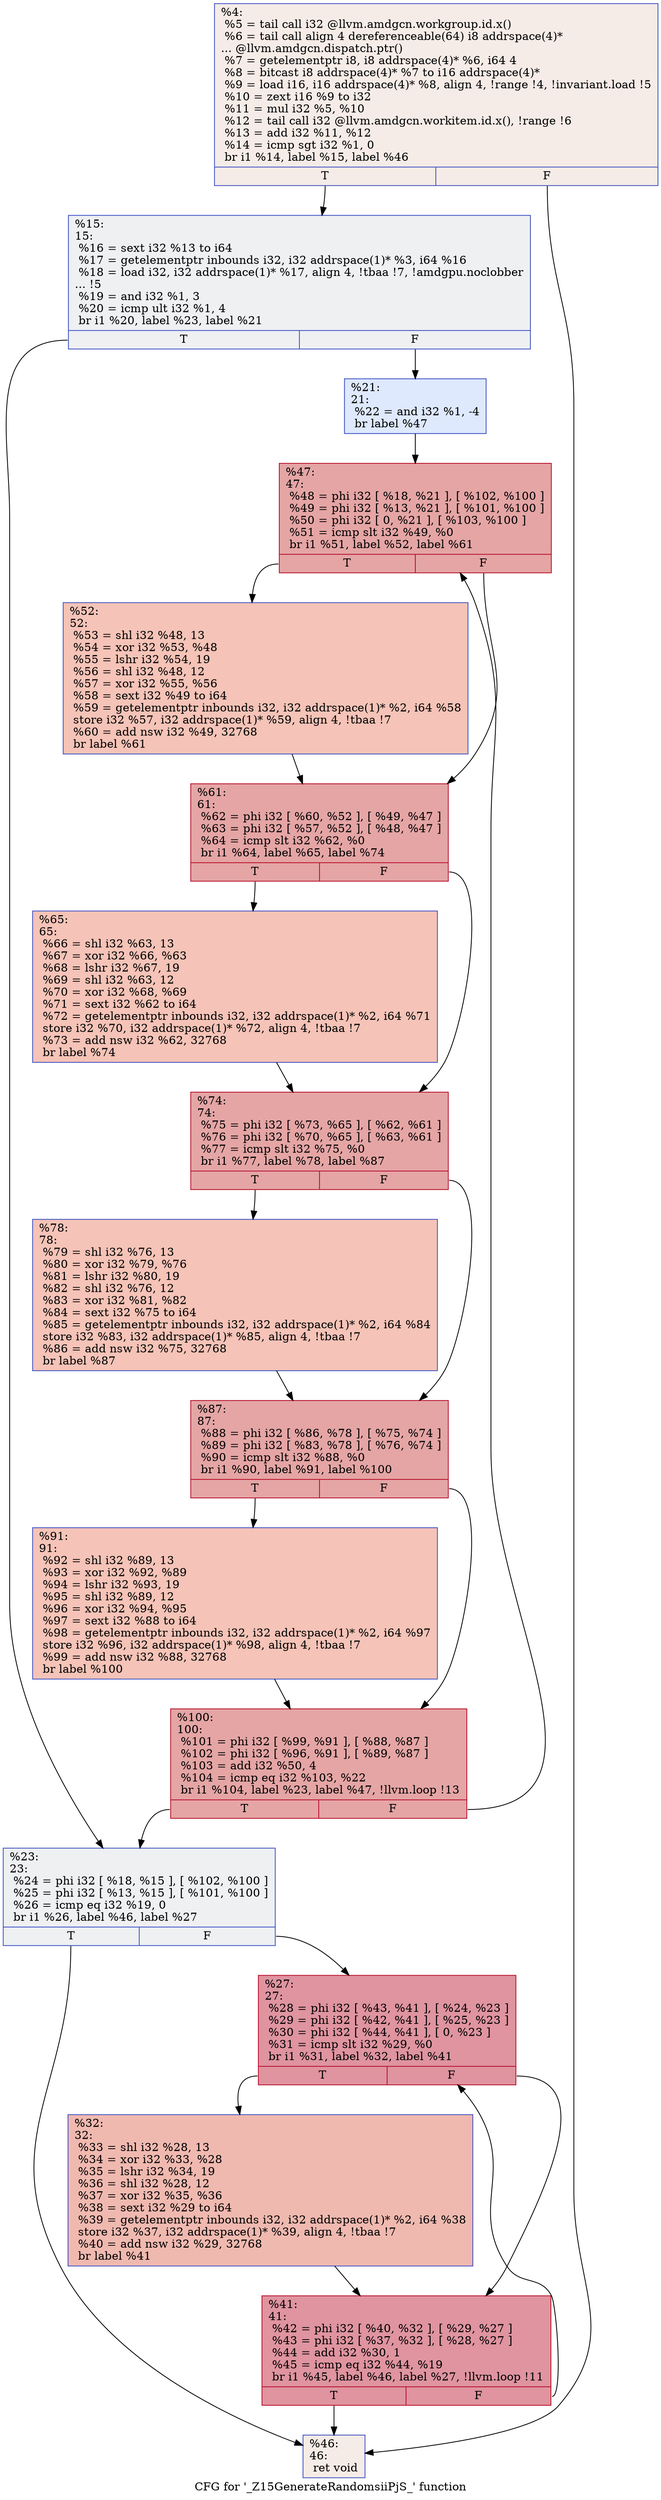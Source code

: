 digraph "CFG for '_Z15GenerateRandomsiiPjS_' function" {
	label="CFG for '_Z15GenerateRandomsiiPjS_' function";

	Node0x4ac2fc0 [shape=record,color="#3d50c3ff", style=filled, fillcolor="#ead5c970",label="{%4:\l  %5 = tail call i32 @llvm.amdgcn.workgroup.id.x()\l  %6 = tail call align 4 dereferenceable(64) i8 addrspace(4)*\l... @llvm.amdgcn.dispatch.ptr()\l  %7 = getelementptr i8, i8 addrspace(4)* %6, i64 4\l  %8 = bitcast i8 addrspace(4)* %7 to i16 addrspace(4)*\l  %9 = load i16, i16 addrspace(4)* %8, align 4, !range !4, !invariant.load !5\l  %10 = zext i16 %9 to i32\l  %11 = mul i32 %5, %10\l  %12 = tail call i32 @llvm.amdgcn.workitem.id.x(), !range !6\l  %13 = add i32 %11, %12\l  %14 = icmp sgt i32 %1, 0\l  br i1 %14, label %15, label %46\l|{<s0>T|<s1>F}}"];
	Node0x4ac2fc0:s0 -> Node0x4ac4ed0;
	Node0x4ac2fc0:s1 -> Node0x4ac4f60;
	Node0x4ac4ed0 [shape=record,color="#3d50c3ff", style=filled, fillcolor="#d9dce170",label="{%15:\l15:                                               \l  %16 = sext i32 %13 to i64\l  %17 = getelementptr inbounds i32, i32 addrspace(1)* %3, i64 %16\l  %18 = load i32, i32 addrspace(1)* %17, align 4, !tbaa !7, !amdgpu.noclobber\l... !5\l  %19 = and i32 %1, 3\l  %20 = icmp ult i32 %1, 4\l  br i1 %20, label %23, label %21\l|{<s0>T|<s1>F}}"];
	Node0x4ac4ed0:s0 -> Node0x4ac5bd0;
	Node0x4ac4ed0:s1 -> Node0x4ac5c60;
	Node0x4ac5c60 [shape=record,color="#3d50c3ff", style=filled, fillcolor="#b5cdfa70",label="{%21:\l21:                                               \l  %22 = and i32 %1, -4\l  br label %47\l}"];
	Node0x4ac5c60 -> Node0x4ac5e60;
	Node0x4ac5bd0 [shape=record,color="#3d50c3ff", style=filled, fillcolor="#d9dce170",label="{%23:\l23:                                               \l  %24 = phi i32 [ %18, %15 ], [ %102, %100 ]\l  %25 = phi i32 [ %13, %15 ], [ %101, %100 ]\l  %26 = icmp eq i32 %19, 0\l  br i1 %26, label %46, label %27\l|{<s0>T|<s1>F}}"];
	Node0x4ac5bd0:s0 -> Node0x4ac4f60;
	Node0x4ac5bd0:s1 -> Node0x4ac6240;
	Node0x4ac6240 [shape=record,color="#b70d28ff", style=filled, fillcolor="#b70d2870",label="{%27:\l27:                                               \l  %28 = phi i32 [ %43, %41 ], [ %24, %23 ]\l  %29 = phi i32 [ %42, %41 ], [ %25, %23 ]\l  %30 = phi i32 [ %44, %41 ], [ 0, %23 ]\l  %31 = icmp slt i32 %29, %0\l  br i1 %31, label %32, label %41\l|{<s0>T|<s1>F}}"];
	Node0x4ac6240:s0 -> Node0x4ac67c0;
	Node0x4ac6240:s1 -> Node0x4ac63b0;
	Node0x4ac67c0 [shape=record,color="#3d50c3ff", style=filled, fillcolor="#de614d70",label="{%32:\l32:                                               \l  %33 = shl i32 %28, 13\l  %34 = xor i32 %33, %28\l  %35 = lshr i32 %34, 19\l  %36 = shl i32 %28, 12\l  %37 = xor i32 %35, %36\l  %38 = sext i32 %29 to i64\l  %39 = getelementptr inbounds i32, i32 addrspace(1)* %2, i64 %38\l  store i32 %37, i32 addrspace(1)* %39, align 4, !tbaa !7\l  %40 = add nsw i32 %29, 32768\l  br label %41\l}"];
	Node0x4ac67c0 -> Node0x4ac63b0;
	Node0x4ac63b0 [shape=record,color="#b70d28ff", style=filled, fillcolor="#b70d2870",label="{%41:\l41:                                               \l  %42 = phi i32 [ %40, %32 ], [ %29, %27 ]\l  %43 = phi i32 [ %37, %32 ], [ %28, %27 ]\l  %44 = add i32 %30, 1\l  %45 = icmp eq i32 %44, %19\l  br i1 %45, label %46, label %27, !llvm.loop !11\l|{<s0>T|<s1>F}}"];
	Node0x4ac63b0:s0 -> Node0x4ac4f60;
	Node0x4ac63b0:s1 -> Node0x4ac6240;
	Node0x4ac4f60 [shape=record,color="#3d50c3ff", style=filled, fillcolor="#ead5c970",label="{%46:\l46:                                               \l  ret void\l}"];
	Node0x4ac5e60 [shape=record,color="#b70d28ff", style=filled, fillcolor="#c5333470",label="{%47:\l47:                                               \l  %48 = phi i32 [ %18, %21 ], [ %102, %100 ]\l  %49 = phi i32 [ %13, %21 ], [ %101, %100 ]\l  %50 = phi i32 [ 0, %21 ], [ %103, %100 ]\l  %51 = icmp slt i32 %49, %0\l  br i1 %51, label %52, label %61\l|{<s0>T|<s1>F}}"];
	Node0x4ac5e60:s0 -> Node0x4ac7cd0;
	Node0x4ac5e60:s1 -> Node0x4ac7d20;
	Node0x4ac7cd0 [shape=record,color="#3d50c3ff", style=filled, fillcolor="#e8765c70",label="{%52:\l52:                                               \l  %53 = shl i32 %48, 13\l  %54 = xor i32 %53, %48\l  %55 = lshr i32 %54, 19\l  %56 = shl i32 %48, 12\l  %57 = xor i32 %55, %56\l  %58 = sext i32 %49 to i64\l  %59 = getelementptr inbounds i32, i32 addrspace(1)* %2, i64 %58\l  store i32 %57, i32 addrspace(1)* %59, align 4, !tbaa !7\l  %60 = add nsw i32 %49, 32768\l  br label %61\l}"];
	Node0x4ac7cd0 -> Node0x4ac7d20;
	Node0x4ac7d20 [shape=record,color="#b70d28ff", style=filled, fillcolor="#c5333470",label="{%61:\l61:                                               \l  %62 = phi i32 [ %60, %52 ], [ %49, %47 ]\l  %63 = phi i32 [ %57, %52 ], [ %48, %47 ]\l  %64 = icmp slt i32 %62, %0\l  br i1 %64, label %65, label %74\l|{<s0>T|<s1>F}}"];
	Node0x4ac7d20:s0 -> Node0x4ac6900;
	Node0x4ac7d20:s1 -> Node0x4ac6950;
	Node0x4ac6900 [shape=record,color="#3d50c3ff", style=filled, fillcolor="#e8765c70",label="{%65:\l65:                                               \l  %66 = shl i32 %63, 13\l  %67 = xor i32 %66, %63\l  %68 = lshr i32 %67, 19\l  %69 = shl i32 %63, 12\l  %70 = xor i32 %68, %69\l  %71 = sext i32 %62 to i64\l  %72 = getelementptr inbounds i32, i32 addrspace(1)* %2, i64 %71\l  store i32 %70, i32 addrspace(1)* %72, align 4, !tbaa !7\l  %73 = add nsw i32 %62, 32768\l  br label %74\l}"];
	Node0x4ac6900 -> Node0x4ac6950;
	Node0x4ac6950 [shape=record,color="#b70d28ff", style=filled, fillcolor="#c5333470",label="{%74:\l74:                                               \l  %75 = phi i32 [ %73, %65 ], [ %62, %61 ]\l  %76 = phi i32 [ %70, %65 ], [ %63, %61 ]\l  %77 = icmp slt i32 %75, %0\l  br i1 %77, label %78, label %87\l|{<s0>T|<s1>F}}"];
	Node0x4ac6950:s0 -> Node0x4ac9060;
	Node0x4ac6950:s1 -> Node0x4ac90b0;
	Node0x4ac9060 [shape=record,color="#3d50c3ff", style=filled, fillcolor="#e8765c70",label="{%78:\l78:                                               \l  %79 = shl i32 %76, 13\l  %80 = xor i32 %79, %76\l  %81 = lshr i32 %80, 19\l  %82 = shl i32 %76, 12\l  %83 = xor i32 %81, %82\l  %84 = sext i32 %75 to i64\l  %85 = getelementptr inbounds i32, i32 addrspace(1)* %2, i64 %84\l  store i32 %83, i32 addrspace(1)* %85, align 4, !tbaa !7\l  %86 = add nsw i32 %75, 32768\l  br label %87\l}"];
	Node0x4ac9060 -> Node0x4ac90b0;
	Node0x4ac90b0 [shape=record,color="#b70d28ff", style=filled, fillcolor="#c5333470",label="{%87:\l87:                                               \l  %88 = phi i32 [ %86, %78 ], [ %75, %74 ]\l  %89 = phi i32 [ %83, %78 ], [ %76, %74 ]\l  %90 = icmp slt i32 %88, %0\l  br i1 %90, label %91, label %100\l|{<s0>T|<s1>F}}"];
	Node0x4ac90b0:s0 -> Node0x4ac9910;
	Node0x4ac90b0:s1 -> Node0x4ac5f50;
	Node0x4ac9910 [shape=record,color="#3d50c3ff", style=filled, fillcolor="#e8765c70",label="{%91:\l91:                                               \l  %92 = shl i32 %89, 13\l  %93 = xor i32 %92, %89\l  %94 = lshr i32 %93, 19\l  %95 = shl i32 %89, 12\l  %96 = xor i32 %94, %95\l  %97 = sext i32 %88 to i64\l  %98 = getelementptr inbounds i32, i32 addrspace(1)* %2, i64 %97\l  store i32 %96, i32 addrspace(1)* %98, align 4, !tbaa !7\l  %99 = add nsw i32 %88, 32768\l  br label %100\l}"];
	Node0x4ac9910 -> Node0x4ac5f50;
	Node0x4ac5f50 [shape=record,color="#b70d28ff", style=filled, fillcolor="#c5333470",label="{%100:\l100:                                              \l  %101 = phi i32 [ %99, %91 ], [ %88, %87 ]\l  %102 = phi i32 [ %96, %91 ], [ %89, %87 ]\l  %103 = add i32 %50, 4\l  %104 = icmp eq i32 %103, %22\l  br i1 %104, label %23, label %47, !llvm.loop !13\l|{<s0>T|<s1>F}}"];
	Node0x4ac5f50:s0 -> Node0x4ac5bd0;
	Node0x4ac5f50:s1 -> Node0x4ac5e60;
}
